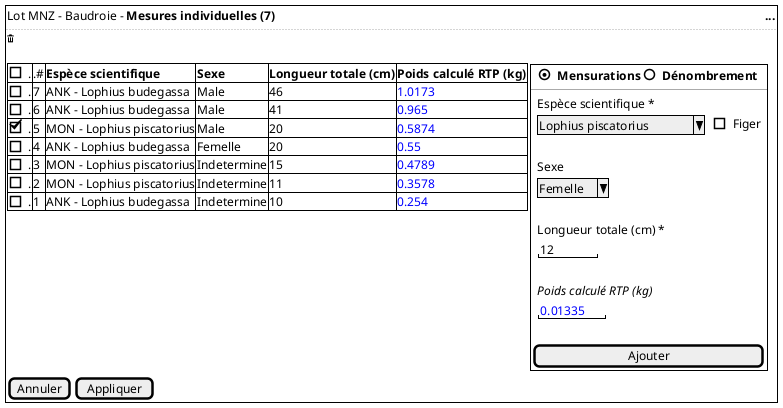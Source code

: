 @startsalt
 {+
  { Lot MNZ - Baudroie - <b>Mesures individuelles (7) | . | . |. |. |. |. |. |. |. |. |. |. |. |. |. |. |. |. |. |. |. |. |. |. |. |. |. |. |. |. |. |. |. |. |. |. |. |. |. |. |. |. |. |. |. |. |. |. |. |. |. |. |. |. |. |. |. |. |. |. |. |. |. |. |. |. |. |. |. |. |. |. |. |. |. |. |. |. |. |. |. |. |. |. |. |. |. |. |. |. |. |. |. |<b> ...}
  ..
  <&trash>
  .

  {
	{#
      [].| .# | <b>Espèce scientifique | <b>Sexe | <b>Longueur totale (cm) | <b>Poids calculé RTP (kg)
      [].| 7 | ANK - Lophius budegassa   | Male | 46 | <color:blue>1.0173
      [].| 6 | ANK - Lophius budegassa   | Male | 41 | <color:blue>0.965
      [X].| 5 | MON - Lophius piscatorius | Male | 20 | <color:blue>0.5874
      [].| 4 | ANK - Lophius budegassa   | Femelle | 20 | <color:blue>0.55
      [].| 3 | MON - Lophius piscatorius | Indetermine | 15 | <color:blue>0.4789
      [].| 2 | MON - Lophius piscatorius | Indetermine | 11 | <color:blue>0.3578
      [].| 1 | ANK - Lophius budegassa   | Indetermine | 10 | <color:blue>0.254
    } |

    {
      {+
        { | . | (X)  <b>Mensurations | ()  <b>Dénombrement }

        --
        { | . | Espèce scientifique *  | . }
        { | . | ^Lophius piscatorius^   | .  | [ ] Figer }
        .
        { | . | Sexe  | . }
        { | . | ^Femelle^  }
        .
        { | . | Longueur totale (cm) * | .  }
        { | . | "   12  "  }
        .
        { | . | <i>Poids calculé RTP (kg)  | . }
        { | . | "<color:blue>0.01335 " | .  }
        .
        { [                     Ajouter] }
        }
     }
    }
    {[Annuler] | [Appliquer]}
  }
@endsalt
